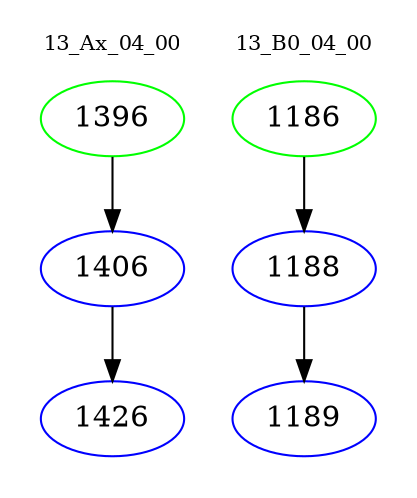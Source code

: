 digraph{
subgraph cluster_0 {
color = white
label = "13_Ax_04_00";
fontsize=10;
T0_1396 [label="1396", color="green"]
T0_1396 -> T0_1406 [color="black"]
T0_1406 [label="1406", color="blue"]
T0_1406 -> T0_1426 [color="black"]
T0_1426 [label="1426", color="blue"]
}
subgraph cluster_1 {
color = white
label = "13_B0_04_00";
fontsize=10;
T1_1186 [label="1186", color="green"]
T1_1186 -> T1_1188 [color="black"]
T1_1188 [label="1188", color="blue"]
T1_1188 -> T1_1189 [color="black"]
T1_1189 [label="1189", color="blue"]
}
}
